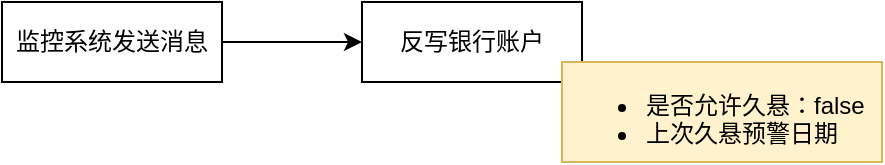 <mxfile version="20.2.7" type="github">
  <diagram id="j-HlEmfjcot27JiB0SU6" name="第 1 页">
    <mxGraphModel dx="1128" dy="597" grid="1" gridSize="10" guides="1" tooltips="1" connect="1" arrows="1" fold="1" page="1" pageScale="1" pageWidth="1200" pageHeight="1600" math="0" shadow="0">
      <root>
        <mxCell id="0" />
        <mxCell id="1" parent="0" />
        <mxCell id="FO3pdwqt9bGEdR7zpiER-3" style="edgeStyle=orthogonalEdgeStyle;rounded=0;orthogonalLoop=1;jettySize=auto;html=1;" edge="1" parent="1" source="FO3pdwqt9bGEdR7zpiER-2">
          <mxGeometry relative="1" as="geometry">
            <mxPoint x="450" y="100" as="targetPoint" />
          </mxGeometry>
        </mxCell>
        <mxCell id="FO3pdwqt9bGEdR7zpiER-2" value="监控系统发送消息" style="rounded=0;whiteSpace=wrap;html=1;" vertex="1" parent="1">
          <mxGeometry x="270" y="80" width="110" height="40" as="geometry" />
        </mxCell>
        <mxCell id="FO3pdwqt9bGEdR7zpiER-4" value="反写银行账户" style="rounded=0;whiteSpace=wrap;html=1;" vertex="1" parent="1">
          <mxGeometry x="450" y="80" width="110" height="40" as="geometry" />
        </mxCell>
        <mxCell id="FO3pdwqt9bGEdR7zpiER-5" value="&lt;ul&gt;&lt;li&gt;&lt;span style=&quot;background-color: initial;&quot;&gt;是否允许久悬：false&lt;/span&gt;&lt;br&gt;&lt;/li&gt;&lt;li&gt;上次久悬预警日期&lt;/li&gt;&lt;/ul&gt;" style="text;html=1;whiteSpace=wrap;verticalAlign=middle;overflow=hidden;rounded=0;imageAspect=1;absoluteArcSize=0;noLabel=0;fillColor=#fff2cc;strokeColor=#d6b656;" vertex="1" parent="1">
          <mxGeometry x="550" y="110" width="160" height="50" as="geometry" />
        </mxCell>
      </root>
    </mxGraphModel>
  </diagram>
</mxfile>
